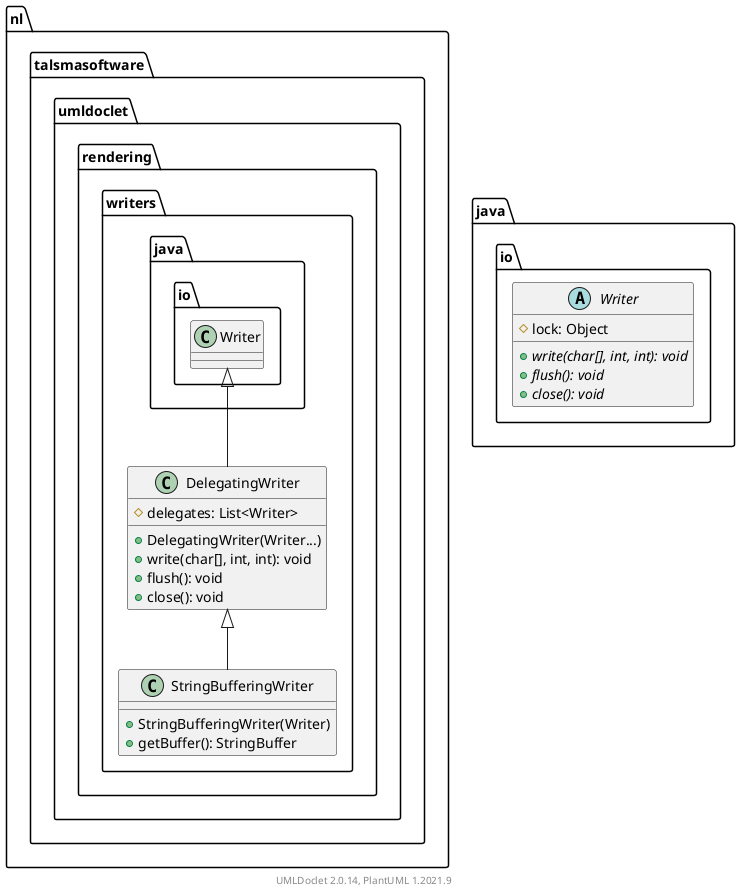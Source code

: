 @startuml
    namespace nl.talsmasoftware.umldoclet.rendering.writers {

        class DelegatingWriter [[DelegatingWriter.html]] {
            #delegates: List<Writer>
            +DelegatingWriter(Writer...)
            +write(char[], int, int): void
            +flush(): void
            +close(): void
        }

        class StringBufferingWriter [[StringBufferingWriter.html]] {
            +StringBufferingWriter(Writer)
            +getBuffer(): StringBuffer
        }

        java.io.Writer <|-- DelegatingWriter
        DelegatingWriter <|-- StringBufferingWriter
    }

    namespace java.io {
        abstract class Writer [[https://docs.oracle.com/javase/9/docs/api/java/io/Writer.html?is-external=true]] {
            #lock: Object
            {abstract} +write(char[], int, int): void
            {abstract} +flush(): void
            {abstract} +close(): void
        }
    }

    center footer UMLDoclet 2.0.14, PlantUML 1.2021.9
@enduml
